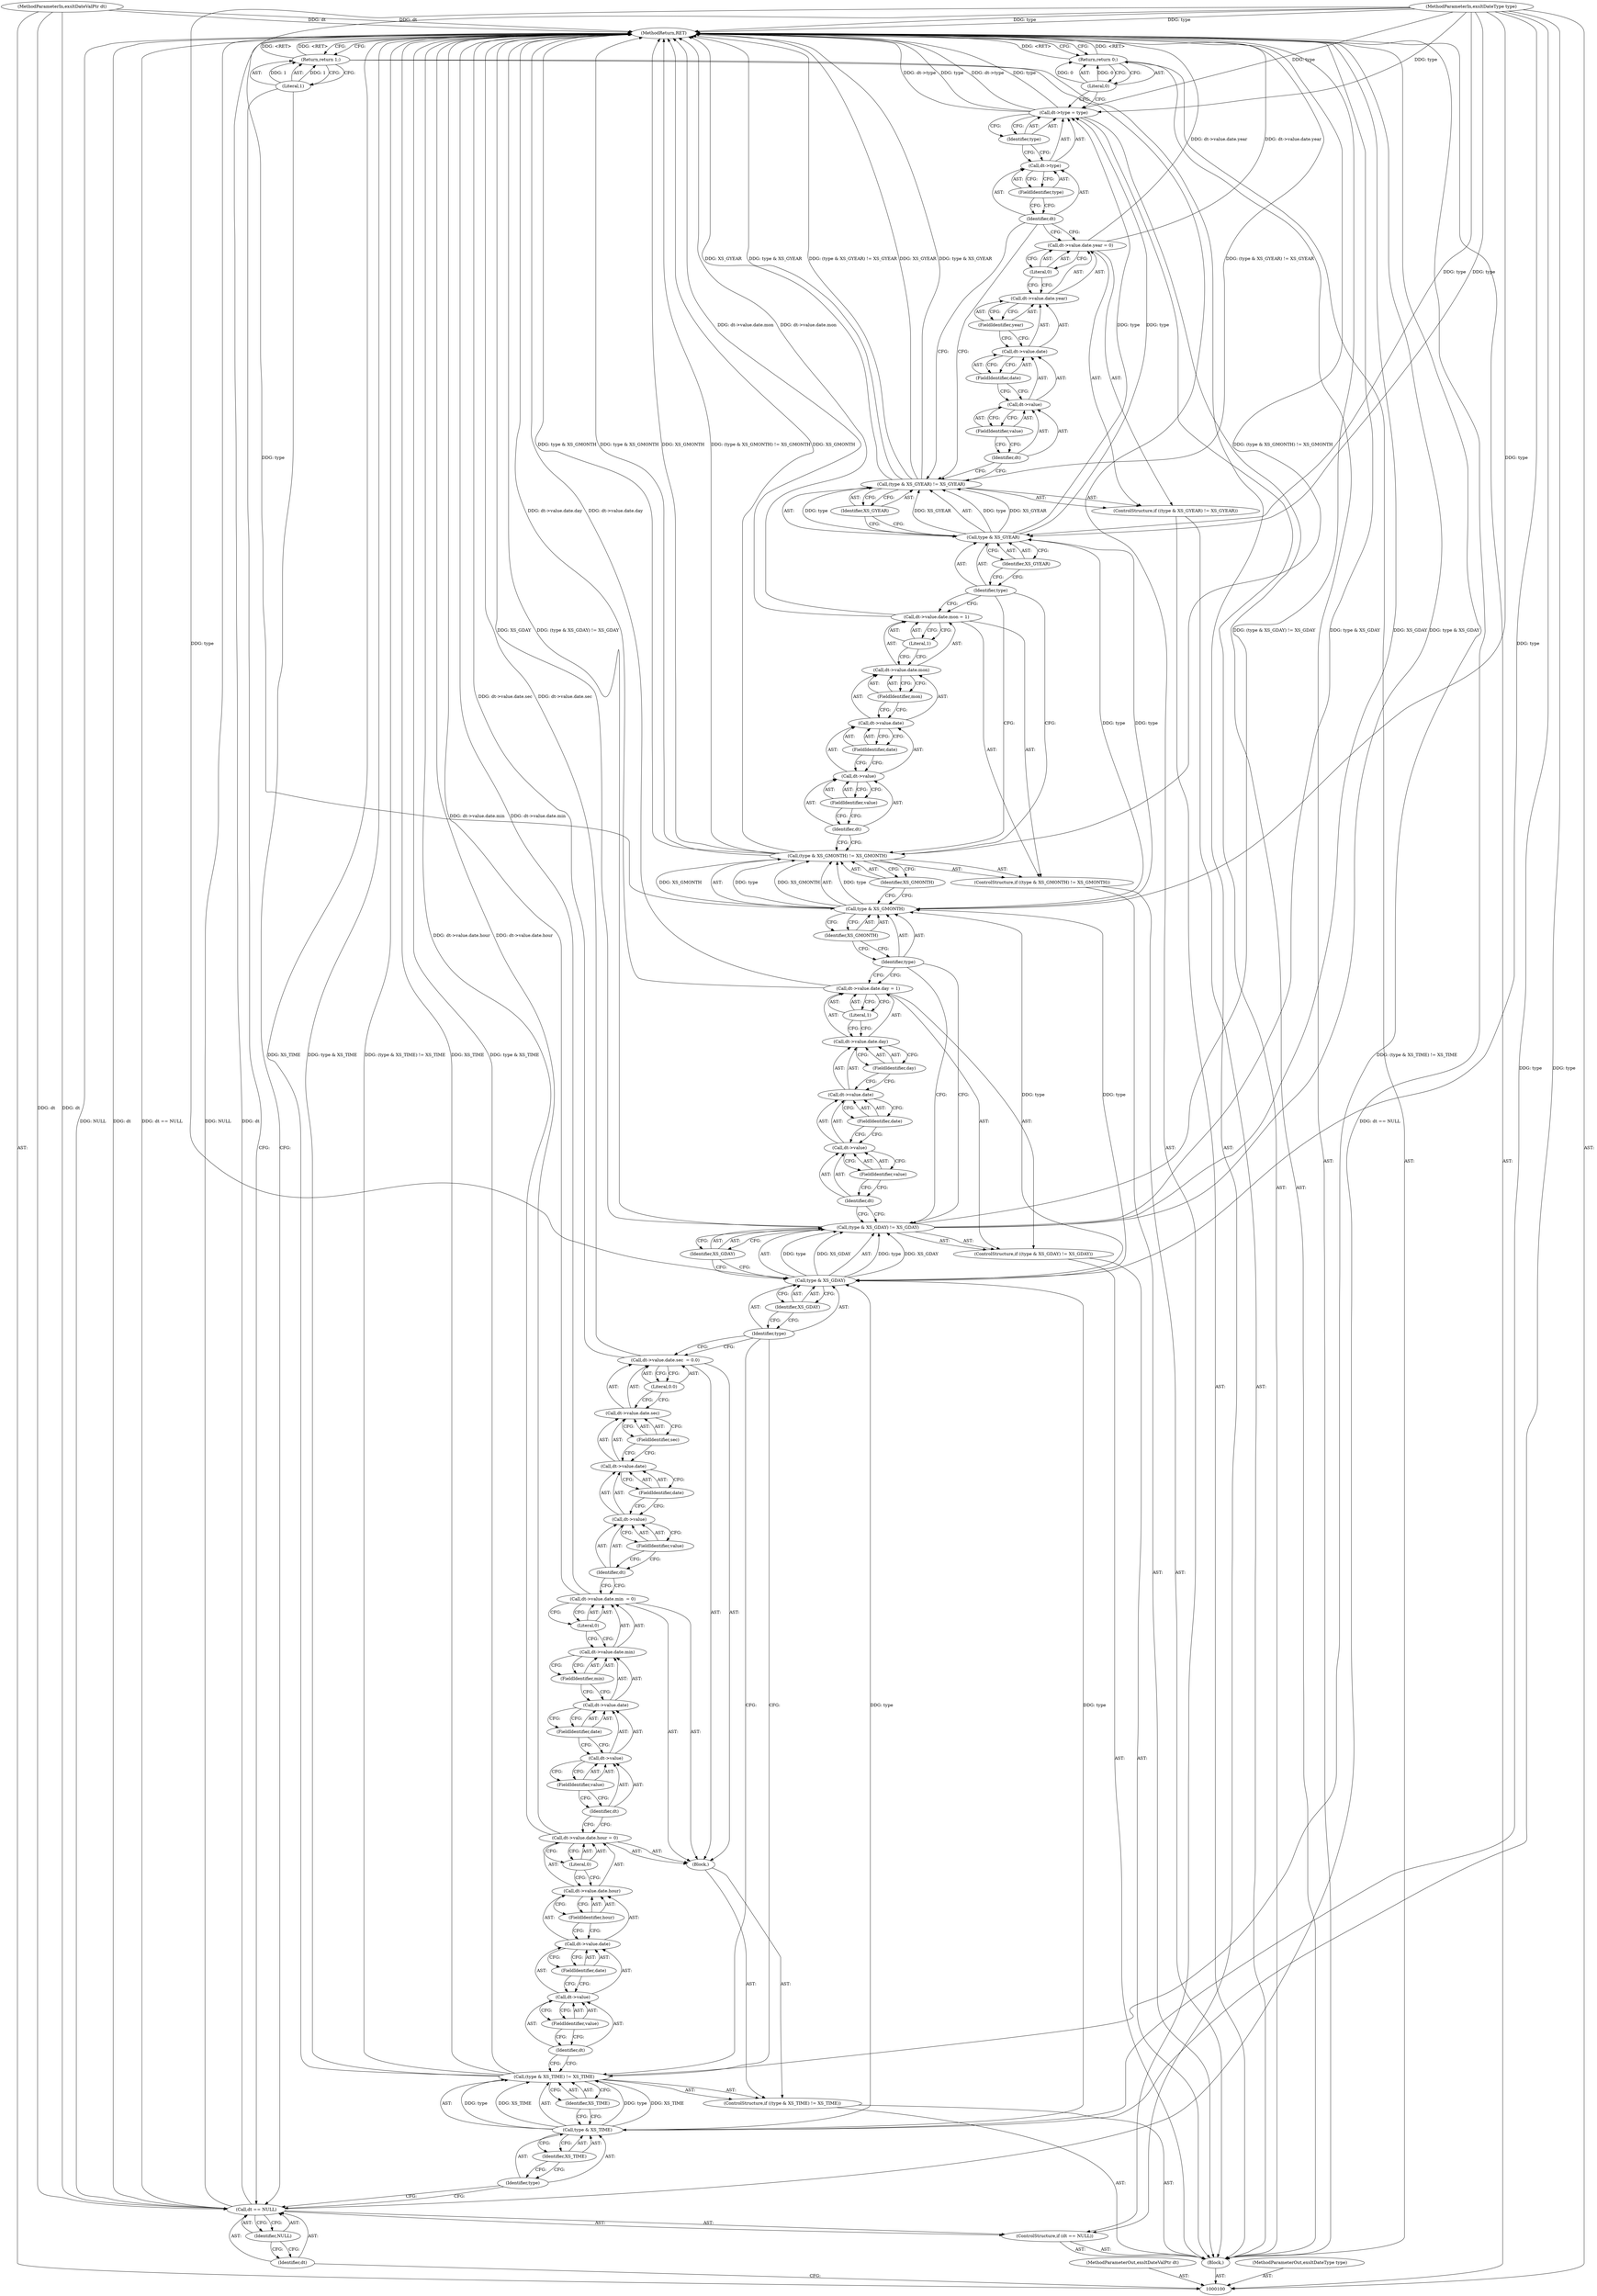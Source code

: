 digraph "0_Chrome_96dbafe288dbe2f0cc45fa3c39daf6d0c37acbab_3" {
"1000196" [label="(MethodReturn,RET)"];
"1000101" [label="(MethodParameterIn,exsltDateValPtr dt)"];
"1000233" [label="(MethodParameterOut,exsltDateValPtr dt)"];
"1000102" [label="(MethodParameterIn,exsltDateType type)"];
"1000234" [label="(MethodParameterOut,exsltDateType type)"];
"1000146" [label="(Call,type & XS_GDAY)"];
"1000147" [label="(Identifier,type)"];
"1000148" [label="(Identifier,XS_GDAY)"];
"1000149" [label="(Identifier,XS_GDAY)"];
"1000144" [label="(ControlStructure,if ((type & XS_GDAY) != XS_GDAY))"];
"1000145" [label="(Call,(type & XS_GDAY) != XS_GDAY)"];
"1000155" [label="(FieldIdentifier,value)"];
"1000156" [label="(FieldIdentifier,date)"];
"1000157" [label="(FieldIdentifier,day)"];
"1000158" [label="(Literal,1)"];
"1000150" [label="(Call,dt->value.date.day = 1)"];
"1000151" [label="(Call,dt->value.date.day)"];
"1000152" [label="(Call,dt->value.date)"];
"1000153" [label="(Call,dt->value)"];
"1000154" [label="(Identifier,dt)"];
"1000161" [label="(Call,type & XS_GMONTH)"];
"1000162" [label="(Identifier,type)"];
"1000163" [label="(Identifier,XS_GMONTH)"];
"1000164" [label="(Identifier,XS_GMONTH)"];
"1000159" [label="(ControlStructure,if ((type & XS_GMONTH) != XS_GMONTH))"];
"1000160" [label="(Call,(type & XS_GMONTH) != XS_GMONTH)"];
"1000170" [label="(FieldIdentifier,value)"];
"1000171" [label="(FieldIdentifier,date)"];
"1000172" [label="(FieldIdentifier,mon)"];
"1000173" [label="(Literal,1)"];
"1000165" [label="(Call,dt->value.date.mon = 1)"];
"1000166" [label="(Call,dt->value.date.mon)"];
"1000167" [label="(Call,dt->value.date)"];
"1000168" [label="(Call,dt->value)"];
"1000169" [label="(Identifier,dt)"];
"1000176" [label="(Call,type & XS_GYEAR)"];
"1000177" [label="(Identifier,type)"];
"1000178" [label="(Identifier,XS_GYEAR)"];
"1000179" [label="(Identifier,XS_GYEAR)"];
"1000174" [label="(ControlStructure,if ((type & XS_GYEAR) != XS_GYEAR))"];
"1000175" [label="(Call,(type & XS_GYEAR) != XS_GYEAR)"];
"1000185" [label="(FieldIdentifier,value)"];
"1000186" [label="(FieldIdentifier,date)"];
"1000187" [label="(FieldIdentifier,year)"];
"1000188" [label="(Literal,0)"];
"1000180" [label="(Call,dt->value.date.year = 0)"];
"1000181" [label="(Call,dt->value.date.year)"];
"1000182" [label="(Call,dt->value.date)"];
"1000183" [label="(Call,dt->value)"];
"1000184" [label="(Identifier,dt)"];
"1000103" [label="(Block,)"];
"1000193" [label="(Identifier,type)"];
"1000189" [label="(Call,dt->type = type)"];
"1000190" [label="(Call,dt->type)"];
"1000191" [label="(Identifier,dt)"];
"1000192" [label="(FieldIdentifier,type)"];
"1000195" [label="(Literal,0)"];
"1000194" [label="(Return,return 0;)"];
"1000107" [label="(Identifier,NULL)"];
"1000104" [label="(ControlStructure,if (dt == NULL))"];
"1000105" [label="(Call,dt == NULL)"];
"1000106" [label="(Identifier,dt)"];
"1000109" [label="(Literal,1)"];
"1000108" [label="(Return,return 1;)"];
"1000114" [label="(Identifier,XS_TIME)"];
"1000115" [label="(Identifier,XS_TIME)"];
"1000116" [label="(Block,)"];
"1000110" [label="(ControlStructure,if ((type & XS_TIME) != XS_TIME))"];
"1000111" [label="(Call,(type & XS_TIME) != XS_TIME)"];
"1000112" [label="(Call,type & XS_TIME)"];
"1000113" [label="(Identifier,type)"];
"1000122" [label="(FieldIdentifier,value)"];
"1000123" [label="(FieldIdentifier,date)"];
"1000124" [label="(FieldIdentifier,hour)"];
"1000125" [label="(Literal,0)"];
"1000117" [label="(Call,dt->value.date.hour = 0)"];
"1000118" [label="(Call,dt->value.date.hour)"];
"1000119" [label="(Call,dt->value.date)"];
"1000120" [label="(Call,dt->value)"];
"1000121" [label="(Identifier,dt)"];
"1000131" [label="(FieldIdentifier,value)"];
"1000132" [label="(FieldIdentifier,date)"];
"1000133" [label="(FieldIdentifier,min)"];
"1000134" [label="(Literal,0)"];
"1000126" [label="(Call,dt->value.date.min  = 0)"];
"1000127" [label="(Call,dt->value.date.min)"];
"1000128" [label="(Call,dt->value.date)"];
"1000129" [label="(Call,dt->value)"];
"1000130" [label="(Identifier,dt)"];
"1000140" [label="(FieldIdentifier,value)"];
"1000141" [label="(FieldIdentifier,date)"];
"1000142" [label="(FieldIdentifier,sec)"];
"1000143" [label="(Literal,0.0)"];
"1000135" [label="(Call,dt->value.date.sec  = 0.0)"];
"1000136" [label="(Call,dt->value.date.sec)"];
"1000137" [label="(Call,dt->value.date)"];
"1000138" [label="(Call,dt->value)"];
"1000139" [label="(Identifier,dt)"];
"1000196" -> "1000100"  [label="AST: "];
"1000196" -> "1000108"  [label="CFG: "];
"1000196" -> "1000194"  [label="CFG: "];
"1000194" -> "1000196"  [label="DDG: <RET>"];
"1000189" -> "1000196"  [label="DDG: dt->type"];
"1000189" -> "1000196"  [label="DDG: type"];
"1000175" -> "1000196"  [label="DDG: XS_GYEAR"];
"1000175" -> "1000196"  [label="DDG: type & XS_GYEAR"];
"1000175" -> "1000196"  [label="DDG: (type & XS_GYEAR) != XS_GYEAR"];
"1000105" -> "1000196"  [label="DDG: dt == NULL"];
"1000105" -> "1000196"  [label="DDG: NULL"];
"1000105" -> "1000196"  [label="DDG: dt"];
"1000165" -> "1000196"  [label="DDG: dt->value.date.mon"];
"1000180" -> "1000196"  [label="DDG: dt->value.date.year"];
"1000126" -> "1000196"  [label="DDG: dt->value.date.min"];
"1000117" -> "1000196"  [label="DDG: dt->value.date.hour"];
"1000145" -> "1000196"  [label="DDG: type & XS_GDAY"];
"1000145" -> "1000196"  [label="DDG: XS_GDAY"];
"1000145" -> "1000196"  [label="DDG: (type & XS_GDAY) != XS_GDAY"];
"1000160" -> "1000196"  [label="DDG: XS_GMONTH"];
"1000160" -> "1000196"  [label="DDG: (type & XS_GMONTH) != XS_GMONTH"];
"1000160" -> "1000196"  [label="DDG: type & XS_GMONTH"];
"1000150" -> "1000196"  [label="DDG: dt->value.date.day"];
"1000111" -> "1000196"  [label="DDG: XS_TIME"];
"1000111" -> "1000196"  [label="DDG: type & XS_TIME"];
"1000111" -> "1000196"  [label="DDG: (type & XS_TIME) != XS_TIME"];
"1000102" -> "1000196"  [label="DDG: type"];
"1000101" -> "1000196"  [label="DDG: dt"];
"1000135" -> "1000196"  [label="DDG: dt->value.date.sec"];
"1000108" -> "1000196"  [label="DDG: <RET>"];
"1000101" -> "1000100"  [label="AST: "];
"1000101" -> "1000196"  [label="DDG: dt"];
"1000101" -> "1000105"  [label="DDG: dt"];
"1000233" -> "1000100"  [label="AST: "];
"1000102" -> "1000100"  [label="AST: "];
"1000102" -> "1000196"  [label="DDG: type"];
"1000102" -> "1000112"  [label="DDG: type"];
"1000102" -> "1000146"  [label="DDG: type"];
"1000102" -> "1000161"  [label="DDG: type"];
"1000102" -> "1000176"  [label="DDG: type"];
"1000102" -> "1000189"  [label="DDG: type"];
"1000234" -> "1000100"  [label="AST: "];
"1000146" -> "1000145"  [label="AST: "];
"1000146" -> "1000148"  [label="CFG: "];
"1000147" -> "1000146"  [label="AST: "];
"1000148" -> "1000146"  [label="AST: "];
"1000149" -> "1000146"  [label="CFG: "];
"1000146" -> "1000145"  [label="DDG: type"];
"1000146" -> "1000145"  [label="DDG: XS_GDAY"];
"1000112" -> "1000146"  [label="DDG: type"];
"1000102" -> "1000146"  [label="DDG: type"];
"1000146" -> "1000161"  [label="DDG: type"];
"1000147" -> "1000146"  [label="AST: "];
"1000147" -> "1000135"  [label="CFG: "];
"1000147" -> "1000111"  [label="CFG: "];
"1000148" -> "1000147"  [label="CFG: "];
"1000148" -> "1000146"  [label="AST: "];
"1000148" -> "1000147"  [label="CFG: "];
"1000146" -> "1000148"  [label="CFG: "];
"1000149" -> "1000145"  [label="AST: "];
"1000149" -> "1000146"  [label="CFG: "];
"1000145" -> "1000149"  [label="CFG: "];
"1000144" -> "1000103"  [label="AST: "];
"1000145" -> "1000144"  [label="AST: "];
"1000150" -> "1000144"  [label="AST: "];
"1000145" -> "1000144"  [label="AST: "];
"1000145" -> "1000149"  [label="CFG: "];
"1000146" -> "1000145"  [label="AST: "];
"1000149" -> "1000145"  [label="AST: "];
"1000154" -> "1000145"  [label="CFG: "];
"1000162" -> "1000145"  [label="CFG: "];
"1000145" -> "1000196"  [label="DDG: type & XS_GDAY"];
"1000145" -> "1000196"  [label="DDG: XS_GDAY"];
"1000145" -> "1000196"  [label="DDG: (type & XS_GDAY) != XS_GDAY"];
"1000146" -> "1000145"  [label="DDG: type"];
"1000146" -> "1000145"  [label="DDG: XS_GDAY"];
"1000155" -> "1000153"  [label="AST: "];
"1000155" -> "1000154"  [label="CFG: "];
"1000153" -> "1000155"  [label="CFG: "];
"1000156" -> "1000152"  [label="AST: "];
"1000156" -> "1000153"  [label="CFG: "];
"1000152" -> "1000156"  [label="CFG: "];
"1000157" -> "1000151"  [label="AST: "];
"1000157" -> "1000152"  [label="CFG: "];
"1000151" -> "1000157"  [label="CFG: "];
"1000158" -> "1000150"  [label="AST: "];
"1000158" -> "1000151"  [label="CFG: "];
"1000150" -> "1000158"  [label="CFG: "];
"1000150" -> "1000144"  [label="AST: "];
"1000150" -> "1000158"  [label="CFG: "];
"1000151" -> "1000150"  [label="AST: "];
"1000158" -> "1000150"  [label="AST: "];
"1000162" -> "1000150"  [label="CFG: "];
"1000150" -> "1000196"  [label="DDG: dt->value.date.day"];
"1000151" -> "1000150"  [label="AST: "];
"1000151" -> "1000157"  [label="CFG: "];
"1000152" -> "1000151"  [label="AST: "];
"1000157" -> "1000151"  [label="AST: "];
"1000158" -> "1000151"  [label="CFG: "];
"1000152" -> "1000151"  [label="AST: "];
"1000152" -> "1000156"  [label="CFG: "];
"1000153" -> "1000152"  [label="AST: "];
"1000156" -> "1000152"  [label="AST: "];
"1000157" -> "1000152"  [label="CFG: "];
"1000153" -> "1000152"  [label="AST: "];
"1000153" -> "1000155"  [label="CFG: "];
"1000154" -> "1000153"  [label="AST: "];
"1000155" -> "1000153"  [label="AST: "];
"1000156" -> "1000153"  [label="CFG: "];
"1000154" -> "1000153"  [label="AST: "];
"1000154" -> "1000145"  [label="CFG: "];
"1000155" -> "1000154"  [label="CFG: "];
"1000161" -> "1000160"  [label="AST: "];
"1000161" -> "1000163"  [label="CFG: "];
"1000162" -> "1000161"  [label="AST: "];
"1000163" -> "1000161"  [label="AST: "];
"1000164" -> "1000161"  [label="CFG: "];
"1000161" -> "1000160"  [label="DDG: type"];
"1000161" -> "1000160"  [label="DDG: XS_GMONTH"];
"1000146" -> "1000161"  [label="DDG: type"];
"1000102" -> "1000161"  [label="DDG: type"];
"1000161" -> "1000176"  [label="DDG: type"];
"1000162" -> "1000161"  [label="AST: "];
"1000162" -> "1000150"  [label="CFG: "];
"1000162" -> "1000145"  [label="CFG: "];
"1000163" -> "1000162"  [label="CFG: "];
"1000163" -> "1000161"  [label="AST: "];
"1000163" -> "1000162"  [label="CFG: "];
"1000161" -> "1000163"  [label="CFG: "];
"1000164" -> "1000160"  [label="AST: "];
"1000164" -> "1000161"  [label="CFG: "];
"1000160" -> "1000164"  [label="CFG: "];
"1000159" -> "1000103"  [label="AST: "];
"1000160" -> "1000159"  [label="AST: "];
"1000165" -> "1000159"  [label="AST: "];
"1000160" -> "1000159"  [label="AST: "];
"1000160" -> "1000164"  [label="CFG: "];
"1000161" -> "1000160"  [label="AST: "];
"1000164" -> "1000160"  [label="AST: "];
"1000169" -> "1000160"  [label="CFG: "];
"1000177" -> "1000160"  [label="CFG: "];
"1000160" -> "1000196"  [label="DDG: XS_GMONTH"];
"1000160" -> "1000196"  [label="DDG: (type & XS_GMONTH) != XS_GMONTH"];
"1000160" -> "1000196"  [label="DDG: type & XS_GMONTH"];
"1000161" -> "1000160"  [label="DDG: type"];
"1000161" -> "1000160"  [label="DDG: XS_GMONTH"];
"1000170" -> "1000168"  [label="AST: "];
"1000170" -> "1000169"  [label="CFG: "];
"1000168" -> "1000170"  [label="CFG: "];
"1000171" -> "1000167"  [label="AST: "];
"1000171" -> "1000168"  [label="CFG: "];
"1000167" -> "1000171"  [label="CFG: "];
"1000172" -> "1000166"  [label="AST: "];
"1000172" -> "1000167"  [label="CFG: "];
"1000166" -> "1000172"  [label="CFG: "];
"1000173" -> "1000165"  [label="AST: "];
"1000173" -> "1000166"  [label="CFG: "];
"1000165" -> "1000173"  [label="CFG: "];
"1000165" -> "1000159"  [label="AST: "];
"1000165" -> "1000173"  [label="CFG: "];
"1000166" -> "1000165"  [label="AST: "];
"1000173" -> "1000165"  [label="AST: "];
"1000177" -> "1000165"  [label="CFG: "];
"1000165" -> "1000196"  [label="DDG: dt->value.date.mon"];
"1000166" -> "1000165"  [label="AST: "];
"1000166" -> "1000172"  [label="CFG: "];
"1000167" -> "1000166"  [label="AST: "];
"1000172" -> "1000166"  [label="AST: "];
"1000173" -> "1000166"  [label="CFG: "];
"1000167" -> "1000166"  [label="AST: "];
"1000167" -> "1000171"  [label="CFG: "];
"1000168" -> "1000167"  [label="AST: "];
"1000171" -> "1000167"  [label="AST: "];
"1000172" -> "1000167"  [label="CFG: "];
"1000168" -> "1000167"  [label="AST: "];
"1000168" -> "1000170"  [label="CFG: "];
"1000169" -> "1000168"  [label="AST: "];
"1000170" -> "1000168"  [label="AST: "];
"1000171" -> "1000168"  [label="CFG: "];
"1000169" -> "1000168"  [label="AST: "];
"1000169" -> "1000160"  [label="CFG: "];
"1000170" -> "1000169"  [label="CFG: "];
"1000176" -> "1000175"  [label="AST: "];
"1000176" -> "1000178"  [label="CFG: "];
"1000177" -> "1000176"  [label="AST: "];
"1000178" -> "1000176"  [label="AST: "];
"1000179" -> "1000176"  [label="CFG: "];
"1000176" -> "1000175"  [label="DDG: type"];
"1000176" -> "1000175"  [label="DDG: XS_GYEAR"];
"1000161" -> "1000176"  [label="DDG: type"];
"1000102" -> "1000176"  [label="DDG: type"];
"1000176" -> "1000189"  [label="DDG: type"];
"1000177" -> "1000176"  [label="AST: "];
"1000177" -> "1000165"  [label="CFG: "];
"1000177" -> "1000160"  [label="CFG: "];
"1000178" -> "1000177"  [label="CFG: "];
"1000178" -> "1000176"  [label="AST: "];
"1000178" -> "1000177"  [label="CFG: "];
"1000176" -> "1000178"  [label="CFG: "];
"1000179" -> "1000175"  [label="AST: "];
"1000179" -> "1000176"  [label="CFG: "];
"1000175" -> "1000179"  [label="CFG: "];
"1000174" -> "1000103"  [label="AST: "];
"1000175" -> "1000174"  [label="AST: "];
"1000180" -> "1000174"  [label="AST: "];
"1000175" -> "1000174"  [label="AST: "];
"1000175" -> "1000179"  [label="CFG: "];
"1000176" -> "1000175"  [label="AST: "];
"1000179" -> "1000175"  [label="AST: "];
"1000184" -> "1000175"  [label="CFG: "];
"1000191" -> "1000175"  [label="CFG: "];
"1000175" -> "1000196"  [label="DDG: XS_GYEAR"];
"1000175" -> "1000196"  [label="DDG: type & XS_GYEAR"];
"1000175" -> "1000196"  [label="DDG: (type & XS_GYEAR) != XS_GYEAR"];
"1000176" -> "1000175"  [label="DDG: type"];
"1000176" -> "1000175"  [label="DDG: XS_GYEAR"];
"1000185" -> "1000183"  [label="AST: "];
"1000185" -> "1000184"  [label="CFG: "];
"1000183" -> "1000185"  [label="CFG: "];
"1000186" -> "1000182"  [label="AST: "];
"1000186" -> "1000183"  [label="CFG: "];
"1000182" -> "1000186"  [label="CFG: "];
"1000187" -> "1000181"  [label="AST: "];
"1000187" -> "1000182"  [label="CFG: "];
"1000181" -> "1000187"  [label="CFG: "];
"1000188" -> "1000180"  [label="AST: "];
"1000188" -> "1000181"  [label="CFG: "];
"1000180" -> "1000188"  [label="CFG: "];
"1000180" -> "1000174"  [label="AST: "];
"1000180" -> "1000188"  [label="CFG: "];
"1000181" -> "1000180"  [label="AST: "];
"1000188" -> "1000180"  [label="AST: "];
"1000191" -> "1000180"  [label="CFG: "];
"1000180" -> "1000196"  [label="DDG: dt->value.date.year"];
"1000181" -> "1000180"  [label="AST: "];
"1000181" -> "1000187"  [label="CFG: "];
"1000182" -> "1000181"  [label="AST: "];
"1000187" -> "1000181"  [label="AST: "];
"1000188" -> "1000181"  [label="CFG: "];
"1000182" -> "1000181"  [label="AST: "];
"1000182" -> "1000186"  [label="CFG: "];
"1000183" -> "1000182"  [label="AST: "];
"1000186" -> "1000182"  [label="AST: "];
"1000187" -> "1000182"  [label="CFG: "];
"1000183" -> "1000182"  [label="AST: "];
"1000183" -> "1000185"  [label="CFG: "];
"1000184" -> "1000183"  [label="AST: "];
"1000185" -> "1000183"  [label="AST: "];
"1000186" -> "1000183"  [label="CFG: "];
"1000184" -> "1000183"  [label="AST: "];
"1000184" -> "1000175"  [label="CFG: "];
"1000185" -> "1000184"  [label="CFG: "];
"1000103" -> "1000100"  [label="AST: "];
"1000104" -> "1000103"  [label="AST: "];
"1000110" -> "1000103"  [label="AST: "];
"1000144" -> "1000103"  [label="AST: "];
"1000159" -> "1000103"  [label="AST: "];
"1000174" -> "1000103"  [label="AST: "];
"1000189" -> "1000103"  [label="AST: "];
"1000194" -> "1000103"  [label="AST: "];
"1000193" -> "1000189"  [label="AST: "];
"1000193" -> "1000190"  [label="CFG: "];
"1000189" -> "1000193"  [label="CFG: "];
"1000189" -> "1000103"  [label="AST: "];
"1000189" -> "1000193"  [label="CFG: "];
"1000190" -> "1000189"  [label="AST: "];
"1000193" -> "1000189"  [label="AST: "];
"1000195" -> "1000189"  [label="CFG: "];
"1000189" -> "1000196"  [label="DDG: dt->type"];
"1000189" -> "1000196"  [label="DDG: type"];
"1000176" -> "1000189"  [label="DDG: type"];
"1000102" -> "1000189"  [label="DDG: type"];
"1000190" -> "1000189"  [label="AST: "];
"1000190" -> "1000192"  [label="CFG: "];
"1000191" -> "1000190"  [label="AST: "];
"1000192" -> "1000190"  [label="AST: "];
"1000193" -> "1000190"  [label="CFG: "];
"1000191" -> "1000190"  [label="AST: "];
"1000191" -> "1000180"  [label="CFG: "];
"1000191" -> "1000175"  [label="CFG: "];
"1000192" -> "1000191"  [label="CFG: "];
"1000192" -> "1000190"  [label="AST: "];
"1000192" -> "1000191"  [label="CFG: "];
"1000190" -> "1000192"  [label="CFG: "];
"1000195" -> "1000194"  [label="AST: "];
"1000195" -> "1000189"  [label="CFG: "];
"1000194" -> "1000195"  [label="CFG: "];
"1000195" -> "1000194"  [label="DDG: 0"];
"1000194" -> "1000103"  [label="AST: "];
"1000194" -> "1000195"  [label="CFG: "];
"1000195" -> "1000194"  [label="AST: "];
"1000196" -> "1000194"  [label="CFG: "];
"1000194" -> "1000196"  [label="DDG: <RET>"];
"1000195" -> "1000194"  [label="DDG: 0"];
"1000107" -> "1000105"  [label="AST: "];
"1000107" -> "1000106"  [label="CFG: "];
"1000105" -> "1000107"  [label="CFG: "];
"1000104" -> "1000103"  [label="AST: "];
"1000105" -> "1000104"  [label="AST: "];
"1000108" -> "1000104"  [label="AST: "];
"1000105" -> "1000104"  [label="AST: "];
"1000105" -> "1000107"  [label="CFG: "];
"1000106" -> "1000105"  [label="AST: "];
"1000107" -> "1000105"  [label="AST: "];
"1000109" -> "1000105"  [label="CFG: "];
"1000113" -> "1000105"  [label="CFG: "];
"1000105" -> "1000196"  [label="DDG: dt == NULL"];
"1000105" -> "1000196"  [label="DDG: NULL"];
"1000105" -> "1000196"  [label="DDG: dt"];
"1000101" -> "1000105"  [label="DDG: dt"];
"1000106" -> "1000105"  [label="AST: "];
"1000106" -> "1000100"  [label="CFG: "];
"1000107" -> "1000106"  [label="CFG: "];
"1000109" -> "1000108"  [label="AST: "];
"1000109" -> "1000105"  [label="CFG: "];
"1000108" -> "1000109"  [label="CFG: "];
"1000109" -> "1000108"  [label="DDG: 1"];
"1000108" -> "1000104"  [label="AST: "];
"1000108" -> "1000109"  [label="CFG: "];
"1000109" -> "1000108"  [label="AST: "];
"1000196" -> "1000108"  [label="CFG: "];
"1000108" -> "1000196"  [label="DDG: <RET>"];
"1000109" -> "1000108"  [label="DDG: 1"];
"1000114" -> "1000112"  [label="AST: "];
"1000114" -> "1000113"  [label="CFG: "];
"1000112" -> "1000114"  [label="CFG: "];
"1000115" -> "1000111"  [label="AST: "];
"1000115" -> "1000112"  [label="CFG: "];
"1000111" -> "1000115"  [label="CFG: "];
"1000116" -> "1000110"  [label="AST: "];
"1000117" -> "1000116"  [label="AST: "];
"1000126" -> "1000116"  [label="AST: "];
"1000135" -> "1000116"  [label="AST: "];
"1000110" -> "1000103"  [label="AST: "];
"1000111" -> "1000110"  [label="AST: "];
"1000116" -> "1000110"  [label="AST: "];
"1000111" -> "1000110"  [label="AST: "];
"1000111" -> "1000115"  [label="CFG: "];
"1000112" -> "1000111"  [label="AST: "];
"1000115" -> "1000111"  [label="AST: "];
"1000121" -> "1000111"  [label="CFG: "];
"1000147" -> "1000111"  [label="CFG: "];
"1000111" -> "1000196"  [label="DDG: XS_TIME"];
"1000111" -> "1000196"  [label="DDG: type & XS_TIME"];
"1000111" -> "1000196"  [label="DDG: (type & XS_TIME) != XS_TIME"];
"1000112" -> "1000111"  [label="DDG: type"];
"1000112" -> "1000111"  [label="DDG: XS_TIME"];
"1000112" -> "1000111"  [label="AST: "];
"1000112" -> "1000114"  [label="CFG: "];
"1000113" -> "1000112"  [label="AST: "];
"1000114" -> "1000112"  [label="AST: "];
"1000115" -> "1000112"  [label="CFG: "];
"1000112" -> "1000111"  [label="DDG: type"];
"1000112" -> "1000111"  [label="DDG: XS_TIME"];
"1000102" -> "1000112"  [label="DDG: type"];
"1000112" -> "1000146"  [label="DDG: type"];
"1000113" -> "1000112"  [label="AST: "];
"1000113" -> "1000105"  [label="CFG: "];
"1000114" -> "1000113"  [label="CFG: "];
"1000122" -> "1000120"  [label="AST: "];
"1000122" -> "1000121"  [label="CFG: "];
"1000120" -> "1000122"  [label="CFG: "];
"1000123" -> "1000119"  [label="AST: "];
"1000123" -> "1000120"  [label="CFG: "];
"1000119" -> "1000123"  [label="CFG: "];
"1000124" -> "1000118"  [label="AST: "];
"1000124" -> "1000119"  [label="CFG: "];
"1000118" -> "1000124"  [label="CFG: "];
"1000125" -> "1000117"  [label="AST: "];
"1000125" -> "1000118"  [label="CFG: "];
"1000117" -> "1000125"  [label="CFG: "];
"1000117" -> "1000116"  [label="AST: "];
"1000117" -> "1000125"  [label="CFG: "];
"1000118" -> "1000117"  [label="AST: "];
"1000125" -> "1000117"  [label="AST: "];
"1000130" -> "1000117"  [label="CFG: "];
"1000117" -> "1000196"  [label="DDG: dt->value.date.hour"];
"1000118" -> "1000117"  [label="AST: "];
"1000118" -> "1000124"  [label="CFG: "];
"1000119" -> "1000118"  [label="AST: "];
"1000124" -> "1000118"  [label="AST: "];
"1000125" -> "1000118"  [label="CFG: "];
"1000119" -> "1000118"  [label="AST: "];
"1000119" -> "1000123"  [label="CFG: "];
"1000120" -> "1000119"  [label="AST: "];
"1000123" -> "1000119"  [label="AST: "];
"1000124" -> "1000119"  [label="CFG: "];
"1000120" -> "1000119"  [label="AST: "];
"1000120" -> "1000122"  [label="CFG: "];
"1000121" -> "1000120"  [label="AST: "];
"1000122" -> "1000120"  [label="AST: "];
"1000123" -> "1000120"  [label="CFG: "];
"1000121" -> "1000120"  [label="AST: "];
"1000121" -> "1000111"  [label="CFG: "];
"1000122" -> "1000121"  [label="CFG: "];
"1000131" -> "1000129"  [label="AST: "];
"1000131" -> "1000130"  [label="CFG: "];
"1000129" -> "1000131"  [label="CFG: "];
"1000132" -> "1000128"  [label="AST: "];
"1000132" -> "1000129"  [label="CFG: "];
"1000128" -> "1000132"  [label="CFG: "];
"1000133" -> "1000127"  [label="AST: "];
"1000133" -> "1000128"  [label="CFG: "];
"1000127" -> "1000133"  [label="CFG: "];
"1000134" -> "1000126"  [label="AST: "];
"1000134" -> "1000127"  [label="CFG: "];
"1000126" -> "1000134"  [label="CFG: "];
"1000126" -> "1000116"  [label="AST: "];
"1000126" -> "1000134"  [label="CFG: "];
"1000127" -> "1000126"  [label="AST: "];
"1000134" -> "1000126"  [label="AST: "];
"1000139" -> "1000126"  [label="CFG: "];
"1000126" -> "1000196"  [label="DDG: dt->value.date.min"];
"1000127" -> "1000126"  [label="AST: "];
"1000127" -> "1000133"  [label="CFG: "];
"1000128" -> "1000127"  [label="AST: "];
"1000133" -> "1000127"  [label="AST: "];
"1000134" -> "1000127"  [label="CFG: "];
"1000128" -> "1000127"  [label="AST: "];
"1000128" -> "1000132"  [label="CFG: "];
"1000129" -> "1000128"  [label="AST: "];
"1000132" -> "1000128"  [label="AST: "];
"1000133" -> "1000128"  [label="CFG: "];
"1000129" -> "1000128"  [label="AST: "];
"1000129" -> "1000131"  [label="CFG: "];
"1000130" -> "1000129"  [label="AST: "];
"1000131" -> "1000129"  [label="AST: "];
"1000132" -> "1000129"  [label="CFG: "];
"1000130" -> "1000129"  [label="AST: "];
"1000130" -> "1000117"  [label="CFG: "];
"1000131" -> "1000130"  [label="CFG: "];
"1000140" -> "1000138"  [label="AST: "];
"1000140" -> "1000139"  [label="CFG: "];
"1000138" -> "1000140"  [label="CFG: "];
"1000141" -> "1000137"  [label="AST: "];
"1000141" -> "1000138"  [label="CFG: "];
"1000137" -> "1000141"  [label="CFG: "];
"1000142" -> "1000136"  [label="AST: "];
"1000142" -> "1000137"  [label="CFG: "];
"1000136" -> "1000142"  [label="CFG: "];
"1000143" -> "1000135"  [label="AST: "];
"1000143" -> "1000136"  [label="CFG: "];
"1000135" -> "1000143"  [label="CFG: "];
"1000135" -> "1000116"  [label="AST: "];
"1000135" -> "1000143"  [label="CFG: "];
"1000136" -> "1000135"  [label="AST: "];
"1000143" -> "1000135"  [label="AST: "];
"1000147" -> "1000135"  [label="CFG: "];
"1000135" -> "1000196"  [label="DDG: dt->value.date.sec"];
"1000136" -> "1000135"  [label="AST: "];
"1000136" -> "1000142"  [label="CFG: "];
"1000137" -> "1000136"  [label="AST: "];
"1000142" -> "1000136"  [label="AST: "];
"1000143" -> "1000136"  [label="CFG: "];
"1000137" -> "1000136"  [label="AST: "];
"1000137" -> "1000141"  [label="CFG: "];
"1000138" -> "1000137"  [label="AST: "];
"1000141" -> "1000137"  [label="AST: "];
"1000142" -> "1000137"  [label="CFG: "];
"1000138" -> "1000137"  [label="AST: "];
"1000138" -> "1000140"  [label="CFG: "];
"1000139" -> "1000138"  [label="AST: "];
"1000140" -> "1000138"  [label="AST: "];
"1000141" -> "1000138"  [label="CFG: "];
"1000139" -> "1000138"  [label="AST: "];
"1000139" -> "1000126"  [label="CFG: "];
"1000140" -> "1000139"  [label="CFG: "];
}
